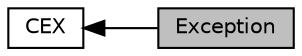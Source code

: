 digraph "Exception"
{
  edge [fontname="Helvetica",fontsize="10",labelfontname="Helvetica",labelfontsize="10"];
  node [fontname="Helvetica",fontsize="10",shape=box];
  rankdir=LR;
  Node2 [label="CEX",height=0.2,width=0.4,color="black", fillcolor="white", style="filled",URL="$group___c_e_x.html",tooltip="Root Namespace."];
  Node1 [label="Exception",height=0.2,width=0.4,color="black", fillcolor="grey75", style="filled", fontcolor="black",tooltip="Cryptographic Exceptions."];
  Node2->Node1 [shape=plaintext, dir="back", style="solid"];
}
